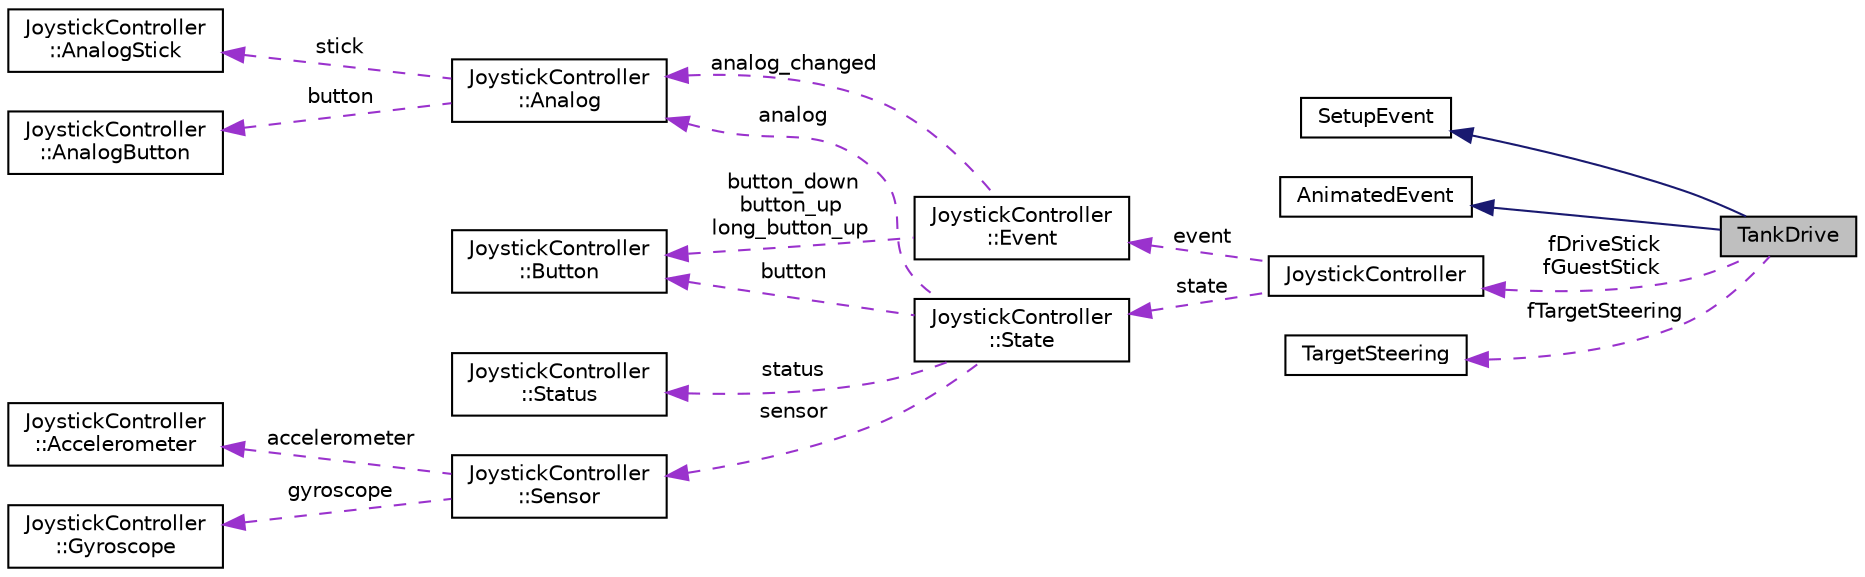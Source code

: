 digraph "TankDrive"
{
 // LATEX_PDF_SIZE
  edge [fontname="Helvetica",fontsize="10",labelfontname="Helvetica",labelfontsize="10"];
  node [fontname="Helvetica",fontsize="10",shape=record];
  rankdir="LR";
  Node1 [label="TankDrive",height=0.2,width=0.4,color="black", fillcolor="grey75", style="filled", fontcolor="black",tooltip="Base template of automatic forwarder from i2c to CommandEvent."];
  Node2 -> Node1 [dir="back",color="midnightblue",fontsize="10",style="solid",fontname="Helvetica"];
  Node2 [label="SetupEvent",height=0.2,width=0.4,color="black", fillcolor="white", style="filled",URL="$classSetupEvent.html",tooltip="Utility class to control a VMusic2 module."];
  Node3 -> Node1 [dir="back",color="midnightblue",fontsize="10",style="solid",fontname="Helvetica"];
  Node3 [label="AnimatedEvent",height=0.2,width=0.4,color="black", fillcolor="white", style="filled",URL="$classAnimatedEvent.html",tooltip="Base class for all animated devices."];
  Node4 -> Node1 [dir="back",color="darkorchid3",fontsize="10",style="dashed",label=" fDriveStick\nfGuestStick" ,fontname="Helvetica"];
  Node4 [label="JoystickController",height=0.2,width=0.4,color="black", fillcolor="white", style="filled",URL="$classJoystickController.html",tooltip=" "];
  Node5 -> Node4 [dir="back",color="darkorchid3",fontsize="10",style="dashed",label=" state" ,fontname="Helvetica"];
  Node5 [label="JoystickController\l::State",height=0.2,width=0.4,color="black", fillcolor="white", style="filled",URL="$structJoystickController_1_1State.html",tooltip=" "];
  Node6 -> Node5 [dir="back",color="darkorchid3",fontsize="10",style="dashed",label=" analog" ,fontname="Helvetica"];
  Node6 [label="JoystickController\l::Analog",height=0.2,width=0.4,color="black", fillcolor="white", style="filled",URL="$structJoystickController_1_1Analog.html",tooltip=" "];
  Node7 -> Node6 [dir="back",color="darkorchid3",fontsize="10",style="dashed",label=" stick" ,fontname="Helvetica"];
  Node7 [label="JoystickController\l::AnalogStick",height=0.2,width=0.4,color="black", fillcolor="white", style="filled",URL="$structJoystickController_1_1AnalogStick.html",tooltip=" "];
  Node8 -> Node6 [dir="back",color="darkorchid3",fontsize="10",style="dashed",label=" button" ,fontname="Helvetica"];
  Node8 [label="JoystickController\l::AnalogButton",height=0.2,width=0.4,color="black", fillcolor="white", style="filled",URL="$structJoystickController_1_1AnalogButton.html",tooltip=" "];
  Node9 -> Node5 [dir="back",color="darkorchid3",fontsize="10",style="dashed",label=" button" ,fontname="Helvetica"];
  Node9 [label="JoystickController\l::Button",height=0.2,width=0.4,color="black", fillcolor="white", style="filled",URL="$structJoystickController_1_1Button.html",tooltip=" "];
  Node10 -> Node5 [dir="back",color="darkorchid3",fontsize="10",style="dashed",label=" status" ,fontname="Helvetica"];
  Node10 [label="JoystickController\l::Status",height=0.2,width=0.4,color="black", fillcolor="white", style="filled",URL="$structJoystickController_1_1Status.html",tooltip=" "];
  Node11 -> Node5 [dir="back",color="darkorchid3",fontsize="10",style="dashed",label=" sensor" ,fontname="Helvetica"];
  Node11 [label="JoystickController\l::Sensor",height=0.2,width=0.4,color="black", fillcolor="white", style="filled",URL="$structJoystickController_1_1Sensor.html",tooltip=" "];
  Node12 -> Node11 [dir="back",color="darkorchid3",fontsize="10",style="dashed",label=" accelerometer" ,fontname="Helvetica"];
  Node12 [label="JoystickController\l::Accelerometer",height=0.2,width=0.4,color="black", fillcolor="white", style="filled",URL="$structJoystickController_1_1Accelerometer.html",tooltip=" "];
  Node13 -> Node11 [dir="back",color="darkorchid3",fontsize="10",style="dashed",label=" gyroscope" ,fontname="Helvetica"];
  Node13 [label="JoystickController\l::Gyroscope",height=0.2,width=0.4,color="black", fillcolor="white", style="filled",URL="$structJoystickController_1_1Gyroscope.html",tooltip=" "];
  Node14 -> Node4 [dir="back",color="darkorchid3",fontsize="10",style="dashed",label=" event" ,fontname="Helvetica"];
  Node14 [label="JoystickController\l::Event",height=0.2,width=0.4,color="black", fillcolor="white", style="filled",URL="$structJoystickController_1_1Event.html",tooltip=" "];
  Node9 -> Node14 [dir="back",color="darkorchid3",fontsize="10",style="dashed",label=" button_down\nbutton_up\nlong_button_up" ,fontname="Helvetica"];
  Node6 -> Node14 [dir="back",color="darkorchid3",fontsize="10",style="dashed",label=" analog_changed" ,fontname="Helvetica"];
  Node15 -> Node1 [dir="back",color="darkorchid3",fontsize="10",style="dashed",label=" fTargetSteering" ,fontname="Helvetica"];
  Node15 [label="TargetSteering",height=0.2,width=0.4,color="black", fillcolor="white", style="filled",URL="$classTargetSteering.html",tooltip=" "];
}
